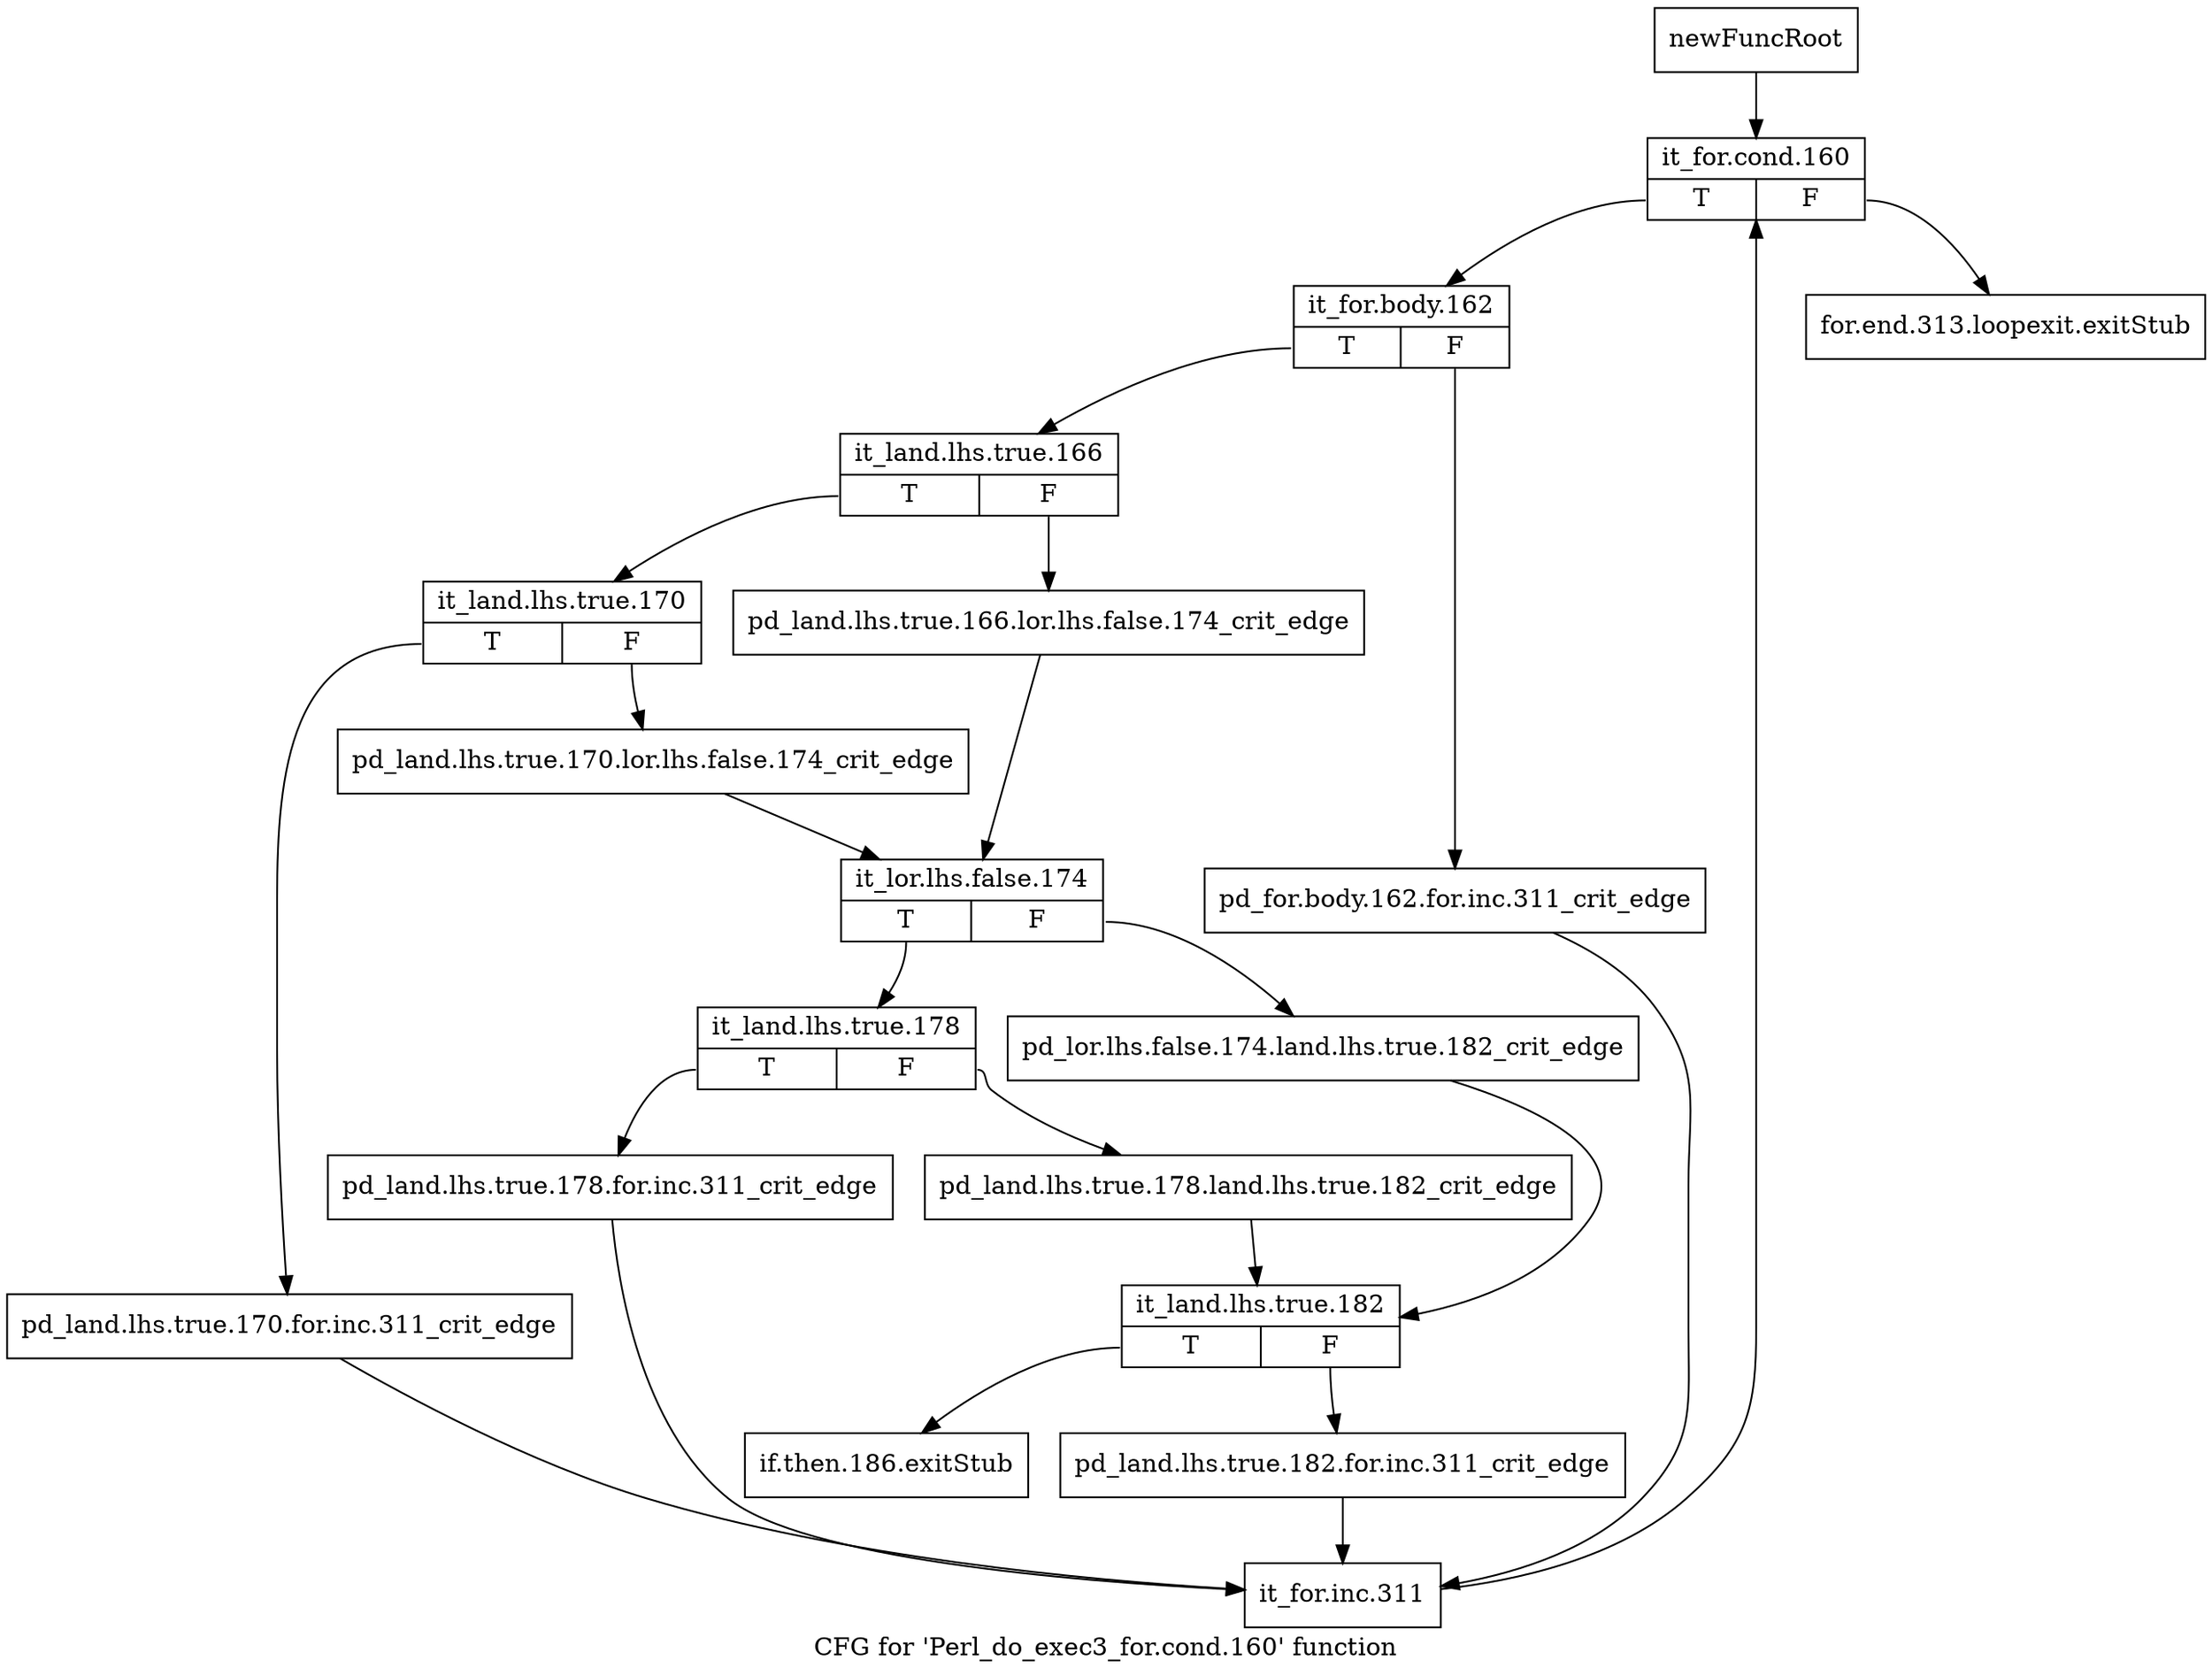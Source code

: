 digraph "CFG for 'Perl_do_exec3_for.cond.160' function" {
	label="CFG for 'Perl_do_exec3_for.cond.160' function";

	Node0x4ae8440 [shape=record,label="{newFuncRoot}"];
	Node0x4ae8440 -> Node0x4ae8530;
	Node0x4ae8490 [shape=record,label="{for.end.313.loopexit.exitStub}"];
	Node0x4ae84e0 [shape=record,label="{if.then.186.exitStub}"];
	Node0x4ae8530 [shape=record,label="{it_for.cond.160|{<s0>T|<s1>F}}"];
	Node0x4ae8530:s0 -> Node0x4ae8580;
	Node0x4ae8530:s1 -> Node0x4ae8490;
	Node0x4ae8580 [shape=record,label="{it_for.body.162|{<s0>T|<s1>F}}"];
	Node0x4ae8580:s0 -> Node0x4ae8620;
	Node0x4ae8580:s1 -> Node0x4ae85d0;
	Node0x4ae85d0 [shape=record,label="{pd_for.body.162.for.inc.311_crit_edge}"];
	Node0x4ae85d0 -> Node0x4ae89e0;
	Node0x4ae8620 [shape=record,label="{it_land.lhs.true.166|{<s0>T|<s1>F}}"];
	Node0x4ae8620:s0 -> Node0x4ae86c0;
	Node0x4ae8620:s1 -> Node0x4ae8670;
	Node0x4ae8670 [shape=record,label="{pd_land.lhs.true.166.lor.lhs.false.174_crit_edge}"];
	Node0x4ae8670 -> Node0x4ae8760;
	Node0x4ae86c0 [shape=record,label="{it_land.lhs.true.170|{<s0>T|<s1>F}}"];
	Node0x4ae86c0:s0 -> Node0x4ae8990;
	Node0x4ae86c0:s1 -> Node0x4ae8710;
	Node0x4ae8710 [shape=record,label="{pd_land.lhs.true.170.lor.lhs.false.174_crit_edge}"];
	Node0x4ae8710 -> Node0x4ae8760;
	Node0x4ae8760 [shape=record,label="{it_lor.lhs.false.174|{<s0>T|<s1>F}}"];
	Node0x4ae8760:s0 -> Node0x4ae8800;
	Node0x4ae8760:s1 -> Node0x4ae87b0;
	Node0x4ae87b0 [shape=record,label="{pd_lor.lhs.false.174.land.lhs.true.182_crit_edge}"];
	Node0x4ae87b0 -> Node0x4ae88a0;
	Node0x4ae8800 [shape=record,label="{it_land.lhs.true.178|{<s0>T|<s1>F}}"];
	Node0x4ae8800:s0 -> Node0x4ae8940;
	Node0x4ae8800:s1 -> Node0x4ae8850;
	Node0x4ae8850 [shape=record,label="{pd_land.lhs.true.178.land.lhs.true.182_crit_edge}"];
	Node0x4ae8850 -> Node0x4ae88a0;
	Node0x4ae88a0 [shape=record,label="{it_land.lhs.true.182|{<s0>T|<s1>F}}"];
	Node0x4ae88a0:s0 -> Node0x4ae84e0;
	Node0x4ae88a0:s1 -> Node0x4ae88f0;
	Node0x4ae88f0 [shape=record,label="{pd_land.lhs.true.182.for.inc.311_crit_edge}"];
	Node0x4ae88f0 -> Node0x4ae89e0;
	Node0x4ae8940 [shape=record,label="{pd_land.lhs.true.178.for.inc.311_crit_edge}"];
	Node0x4ae8940 -> Node0x4ae89e0;
	Node0x4ae8990 [shape=record,label="{pd_land.lhs.true.170.for.inc.311_crit_edge}"];
	Node0x4ae8990 -> Node0x4ae89e0;
	Node0x4ae89e0 [shape=record,label="{it_for.inc.311}"];
	Node0x4ae89e0 -> Node0x4ae8530;
}
